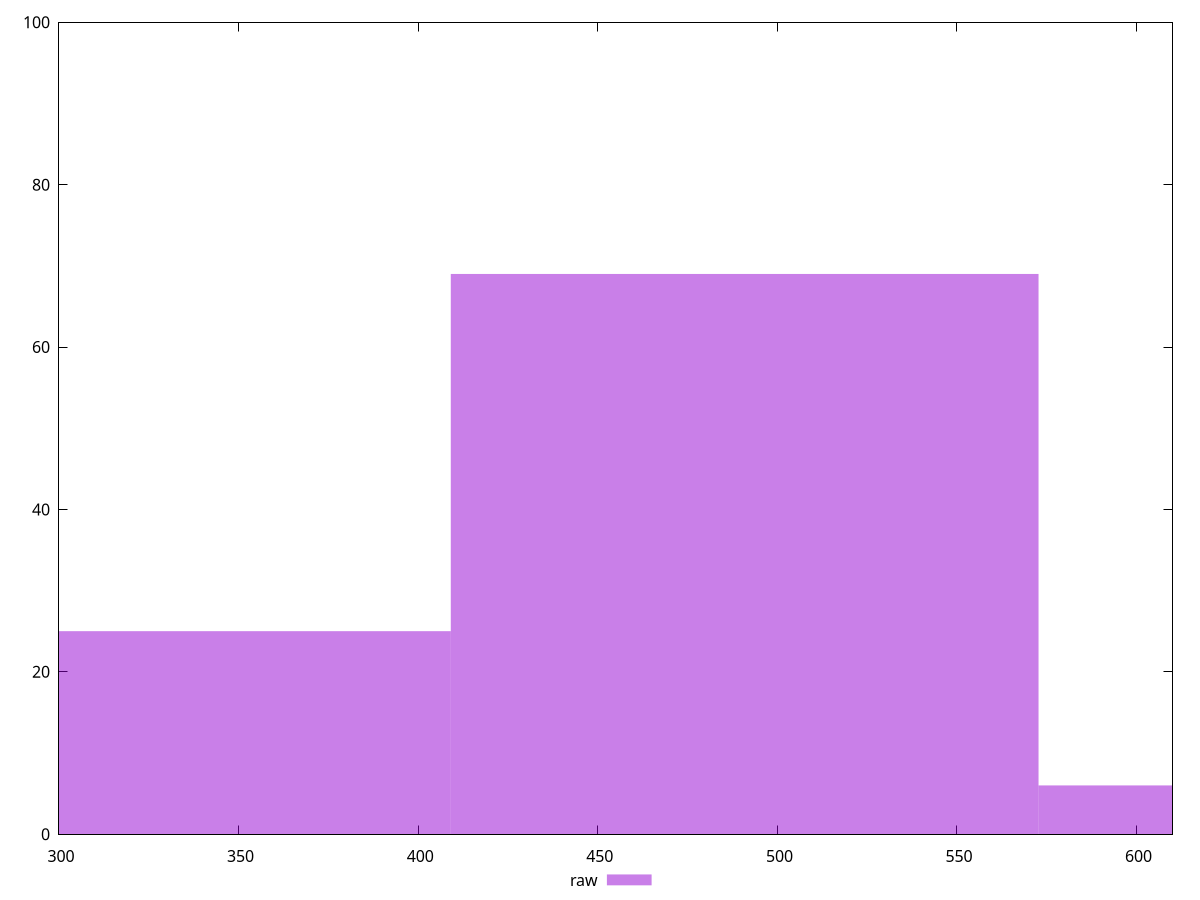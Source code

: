 reset

$raw <<EOF
490.8894499824199 69
327.25963332161325 25
654.5192666432265 6
EOF

set key outside below
set boxwidth 163.62981666080663
set xrange [300:610]
set yrange [0:100]
set trange [0:100]
set style fill transparent solid 0.5 noborder
set terminal svg size 640, 490 enhanced background rgb 'white'
set output "report_00017_2021-02-10T15-08-03.406Z/uses-webp-images/samples/pages/raw/histogram.svg"

plot $raw title "raw" with boxes

reset

